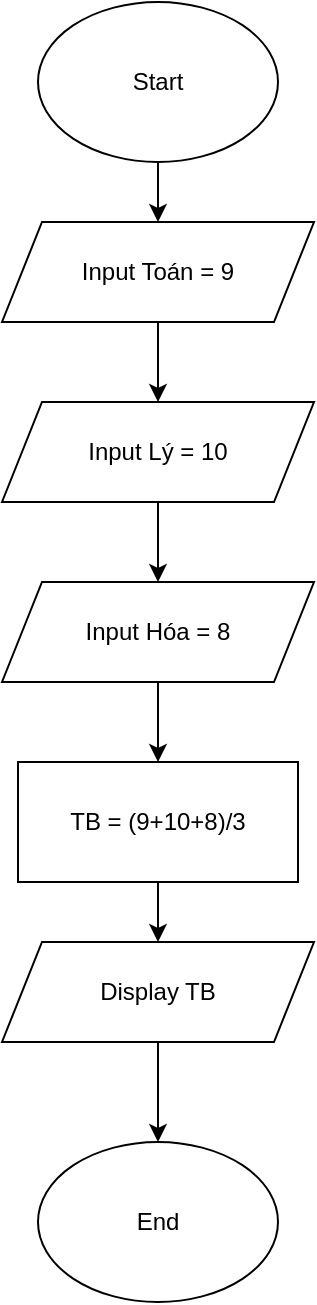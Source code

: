 <mxfile version="20.3.0" type="device"><diagram id="C5RBs43oDa-KdzZeNtuy" name="Page-1"><mxGraphModel dx="831" dy="553" grid="1" gridSize="10" guides="1" tooltips="1" connect="1" arrows="1" fold="1" page="1" pageScale="1" pageWidth="827" pageHeight="1169" math="0" shadow="0"><root><mxCell id="WIyWlLk6GJQsqaUBKTNV-0"/><mxCell id="WIyWlLk6GJQsqaUBKTNV-1" parent="WIyWlLk6GJQsqaUBKTNV-0"/><mxCell id="yQ-pHI6pzqZawAZrT3mT-8" style="edgeStyle=orthogonalEdgeStyle;rounded=0;orthogonalLoop=1;jettySize=auto;html=1;entryX=0.5;entryY=0;entryDx=0;entryDy=0;" edge="1" parent="WIyWlLk6GJQsqaUBKTNV-1" source="yQ-pHI6pzqZawAZrT3mT-0" target="yQ-pHI6pzqZawAZrT3mT-2"><mxGeometry relative="1" as="geometry"/></mxCell><mxCell id="yQ-pHI6pzqZawAZrT3mT-0" value="Start" style="ellipse;whiteSpace=wrap;html=1;" vertex="1" parent="WIyWlLk6GJQsqaUBKTNV-1"><mxGeometry x="354" y="40" width="120" height="80" as="geometry"/></mxCell><mxCell id="yQ-pHI6pzqZawAZrT3mT-9" style="edgeStyle=orthogonalEdgeStyle;rounded=0;orthogonalLoop=1;jettySize=auto;html=1;entryX=0.5;entryY=0;entryDx=0;entryDy=0;" edge="1" parent="WIyWlLk6GJQsqaUBKTNV-1" source="yQ-pHI6pzqZawAZrT3mT-2" target="yQ-pHI6pzqZawAZrT3mT-4"><mxGeometry relative="1" as="geometry"/></mxCell><mxCell id="yQ-pHI6pzqZawAZrT3mT-2" value="Input Toán = 9" style="shape=parallelogram;perimeter=parallelogramPerimeter;whiteSpace=wrap;html=1;fixedSize=1;" vertex="1" parent="WIyWlLk6GJQsqaUBKTNV-1"><mxGeometry x="336" y="150" width="156" height="50" as="geometry"/></mxCell><mxCell id="yQ-pHI6pzqZawAZrT3mT-11" style="edgeStyle=orthogonalEdgeStyle;rounded=0;orthogonalLoop=1;jettySize=auto;html=1;" edge="1" parent="WIyWlLk6GJQsqaUBKTNV-1" source="yQ-pHI6pzqZawAZrT3mT-3" target="yQ-pHI6pzqZawAZrT3mT-5"><mxGeometry relative="1" as="geometry"/></mxCell><mxCell id="yQ-pHI6pzqZawAZrT3mT-3" value="Input Hóa = 8" style="shape=parallelogram;perimeter=parallelogramPerimeter;whiteSpace=wrap;html=1;fixedSize=1;" vertex="1" parent="WIyWlLk6GJQsqaUBKTNV-1"><mxGeometry x="336" y="330" width="156" height="50" as="geometry"/></mxCell><mxCell id="yQ-pHI6pzqZawAZrT3mT-10" style="edgeStyle=orthogonalEdgeStyle;rounded=0;orthogonalLoop=1;jettySize=auto;html=1;entryX=0.5;entryY=0;entryDx=0;entryDy=0;" edge="1" parent="WIyWlLk6GJQsqaUBKTNV-1" source="yQ-pHI6pzqZawAZrT3mT-4" target="yQ-pHI6pzqZawAZrT3mT-3"><mxGeometry relative="1" as="geometry"/></mxCell><mxCell id="yQ-pHI6pzqZawAZrT3mT-4" value="Input Lý = 10" style="shape=parallelogram;perimeter=parallelogramPerimeter;whiteSpace=wrap;html=1;fixedSize=1;" vertex="1" parent="WIyWlLk6GJQsqaUBKTNV-1"><mxGeometry x="336" y="240" width="156" height="50" as="geometry"/></mxCell><mxCell id="yQ-pHI6pzqZawAZrT3mT-12" style="edgeStyle=orthogonalEdgeStyle;rounded=0;orthogonalLoop=1;jettySize=auto;html=1;" edge="1" parent="WIyWlLk6GJQsqaUBKTNV-1" source="yQ-pHI6pzqZawAZrT3mT-5" target="yQ-pHI6pzqZawAZrT3mT-6"><mxGeometry relative="1" as="geometry"/></mxCell><mxCell id="yQ-pHI6pzqZawAZrT3mT-5" value="TB = (9+10+8)/3" style="rounded=0;whiteSpace=wrap;html=1;" vertex="1" parent="WIyWlLk6GJQsqaUBKTNV-1"><mxGeometry x="344" y="420" width="140" height="60" as="geometry"/></mxCell><mxCell id="yQ-pHI6pzqZawAZrT3mT-13" style="edgeStyle=orthogonalEdgeStyle;rounded=0;orthogonalLoop=1;jettySize=auto;html=1;entryX=0.5;entryY=0;entryDx=0;entryDy=0;" edge="1" parent="WIyWlLk6GJQsqaUBKTNV-1" source="yQ-pHI6pzqZawAZrT3mT-6" target="yQ-pHI6pzqZawAZrT3mT-7"><mxGeometry relative="1" as="geometry"/></mxCell><mxCell id="yQ-pHI6pzqZawAZrT3mT-6" value="Display TB" style="shape=parallelogram;perimeter=parallelogramPerimeter;whiteSpace=wrap;html=1;fixedSize=1;" vertex="1" parent="WIyWlLk6GJQsqaUBKTNV-1"><mxGeometry x="336" y="510" width="156" height="50" as="geometry"/></mxCell><mxCell id="yQ-pHI6pzqZawAZrT3mT-7" value="End" style="ellipse;whiteSpace=wrap;html=1;" vertex="1" parent="WIyWlLk6GJQsqaUBKTNV-1"><mxGeometry x="354" y="610" width="120" height="80" as="geometry"/></mxCell></root></mxGraphModel></diagram></mxfile>
